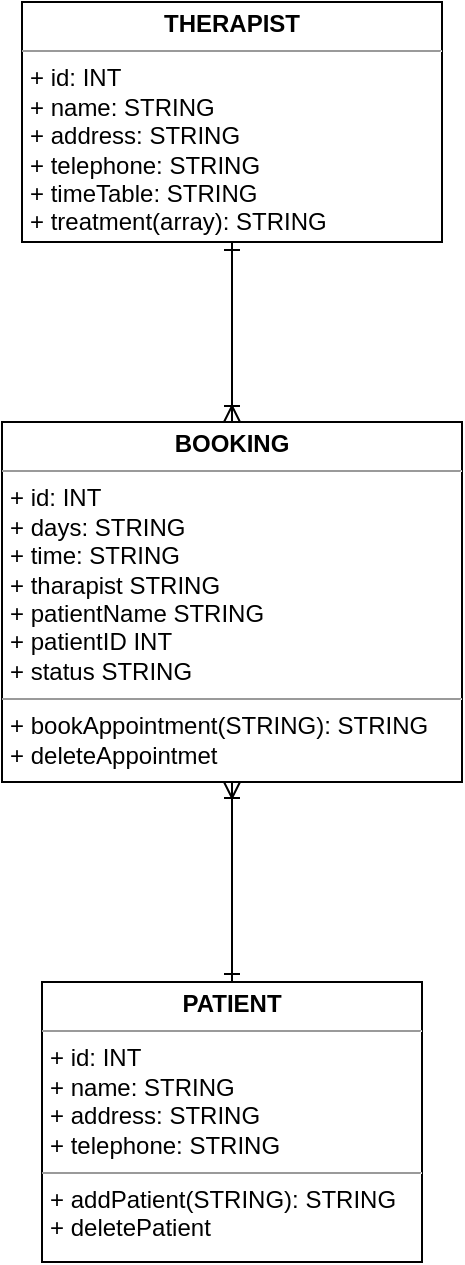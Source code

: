 <mxfile scale="1" border="0" version="26.2.8">
  <diagram name="Page-1" id="c4acf3e9-155e-7222-9cf6-157b1a14988f">
    <mxGraphModel dx="709" dy="460" grid="1" gridSize="10" guides="1" tooltips="1" connect="1" arrows="1" fold="1" page="1" pageScale="1" pageWidth="827" pageHeight="1169" background="none" math="0" shadow="0">
      <root>
        <mxCell id="0" />
        <mxCell id="1" parent="0" />
        <mxCell id="5d2195bd80daf111-18" value="&lt;p style=&quot;margin:0px;margin-top:4px;text-align:center;&quot;&gt;&lt;b style=&quot;&quot;&gt;THERAPIST&lt;/b&gt;&lt;/p&gt;&lt;hr size=&quot;1&quot;&gt;&lt;p style=&quot;margin:0px;margin-left:4px;&quot;&gt;+ id: INT&lt;br&gt;+ name: STRING&lt;/p&gt;&lt;p style=&quot;margin:0px;margin-left:4px;&quot;&gt;+ address: STRING&lt;/p&gt;&lt;p style=&quot;margin:0px;margin-left:4px;&quot;&gt;+ telephone: STRING&lt;/p&gt;&lt;p style=&quot;margin:0px;margin-left:4px;&quot;&gt;+ timeTable: STRING&lt;/p&gt;&lt;p style=&quot;margin:0px;margin-left:4px;&quot;&gt;+ treatment(array): STRING&lt;/p&gt;&lt;hr size=&quot;1&quot;&gt;&lt;p style=&quot;margin:0px;margin-left:4px;&quot;&gt;&lt;br&gt;&lt;/p&gt;&lt;p style=&quot;margin:0px;margin-left:4px;&quot;&gt;&lt;br&gt;&lt;/p&gt;" style="verticalAlign=top;align=left;overflow=fill;fontSize=12;fontFamily=Helvetica;html=1;rounded=0;shadow=0;comic=0;labelBackgroundColor=none;strokeWidth=1" parent="1" vertex="1">
          <mxGeometry x="220" y="80" width="210" height="120" as="geometry" />
        </mxCell>
        <mxCell id="_ampIOvrmDH--TGLqRQY-2" style="edgeStyle=none;rounded=0;orthogonalLoop=1;jettySize=auto;html=1;exitX=0.5;exitY=0;exitDx=0;exitDy=0;entryX=0.5;entryY=1;entryDx=0;entryDy=0;endArrow=ERone;endFill=0;startArrow=ERoneToMany;startFill=0;" parent="1" source="_ampIOvrmDH--TGLqRQY-1" target="5d2195bd80daf111-18" edge="1">
          <mxGeometry relative="1" as="geometry" />
        </mxCell>
        <mxCell id="5d2195bd80daf111-19" value="&lt;p style=&quot;margin:0px;margin-top:4px;text-align:center;&quot;&gt;&lt;b&gt;PATIENT&lt;/b&gt;&lt;/p&gt;&lt;hr size=&quot;1&quot;&gt;&lt;p style=&quot;margin: 0px 0px 0px 4px;&quot;&gt;+ id: INT&lt;br&gt;+ name: STRING&lt;/p&gt;&lt;p style=&quot;margin: 0px 0px 0px 4px;&quot;&gt;+ address: STRING&lt;/p&gt;&lt;p style=&quot;margin: 0px 0px 0px 4px;&quot;&gt;+ telephone: STRING&lt;/p&gt;&lt;hr size=&quot;1&quot;&gt;&lt;p style=&quot;margin:0px;margin-left:4px;&quot;&gt;+ addPatient(STRING): STRING&lt;br&gt;+ deletePatient&lt;/p&gt;" style="verticalAlign=top;align=left;overflow=fill;fontSize=12;fontFamily=Helvetica;html=1;rounded=0;shadow=0;comic=0;labelBackgroundColor=none;strokeWidth=1" parent="1" vertex="1">
          <mxGeometry x="230" y="570" width="190" height="140" as="geometry" />
        </mxCell>
        <mxCell id="k-w-5OHPgvVtQcsd6l_t-1" value="" style="edgeStyle=none;rounded=0;orthogonalLoop=1;jettySize=auto;html=1;exitX=0.5;exitY=0;exitDx=0;exitDy=0;entryX=0.5;entryY=1;entryDx=0;entryDy=0;endArrow=ERoneToMany;endFill=0;startArrow=ERone;startFill=0;" parent="1" source="5d2195bd80daf111-19" target="_ampIOvrmDH--TGLqRQY-1" edge="1">
          <mxGeometry relative="1" as="geometry">
            <mxPoint x="325" y="510" as="sourcePoint" />
            <mxPoint x="325" y="253" as="targetPoint" />
          </mxGeometry>
        </mxCell>
        <mxCell id="_ampIOvrmDH--TGLqRQY-1" value="&lt;p style=&quot;margin:0px;margin-top:4px;text-align:center;&quot;&gt;&lt;b&gt;BOOKING&lt;/b&gt;&lt;/p&gt;&lt;hr size=&quot;1&quot;&gt;&lt;p style=&quot;margin: 0px 0px 0px 4px;&quot;&gt;+ id: INT&lt;/p&gt;&lt;p style=&quot;margin: 0px 0px 0px 4px;&quot;&gt;&lt;span style=&quot;background-color: transparent; color: light-dark(rgb(0, 0, 0), rgb(255, 255, 255));&quot;&gt;+ days: STRING&lt;/span&gt;&lt;/p&gt;&lt;p style=&quot;margin:0px;margin-left:4px;&quot;&gt;+ time: STRING&lt;/p&gt;&lt;p style=&quot;margin:0px;margin-left:4px;&quot;&gt;+ tharapist STRING&lt;/p&gt;&lt;p style=&quot;margin:0px;margin-left:4px;&quot;&gt;+ patientName STRING&lt;/p&gt;&lt;p style=&quot;margin:0px;margin-left:4px;&quot;&gt;+ patientID INT&lt;/p&gt;&lt;p style=&quot;margin:0px;margin-left:4px;&quot;&gt;+ status STRING&lt;/p&gt;&lt;hr size=&quot;1&quot;&gt;&lt;p style=&quot;margin:0px;margin-left:4px;&quot;&gt;+ bookAppointment(STRING): STRING&lt;br&gt;+ deleteAppointmet&lt;/p&gt;" style="verticalAlign=top;align=left;overflow=fill;fontSize=12;fontFamily=Helvetica;html=1;rounded=0;shadow=0;comic=0;labelBackgroundColor=none;strokeWidth=1" parent="1" vertex="1">
          <mxGeometry x="210" y="290" width="230" height="180" as="geometry" />
        </mxCell>
      </root>
    </mxGraphModel>
  </diagram>
</mxfile>
